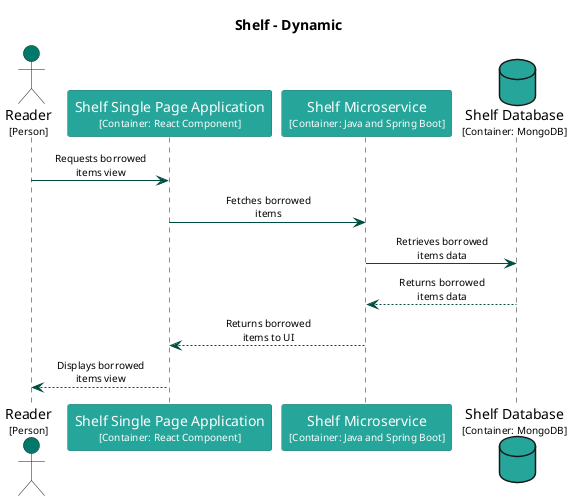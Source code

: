 @startuml
set separator none
title Shelf - Dynamic

skinparam {
  arrowFontSize 10
  defaultTextAlignment center
  wrapWidth 200
  maxMessageSize 100
}

hide stereotype

skinparam sequenceParticipant<<Reader>> {
  BackgroundColor #00796b
  FontColor #ffffff
  BorderColor #00544a
  shadowing false
}
skinparam sequenceParticipant<<Shelf.ShelfDatabase>> {
  BackgroundColor #26a69a
  FontColor #ffffff
  BorderColor #1a746b
  shadowing false
}
skinparam sequenceParticipant<<Shelf.ShelfMicroservice>> {
  BackgroundColor #26a69a
  FontColor #ffffff
  BorderColor #1a746b
  shadowing false
}
skinparam sequenceParticipant<<Shelf.ShelfSinglePageApplication>> {
  BackgroundColor #26a69a
  FontColor #ffffff
  BorderColor #1a746b
  shadowing false
}

actor "Reader\n<size:10>[Person]</size>" as Reader <<Reader>> #00796b
participant "Shelf Single Page Application\n<size:10>[Container: React Component]</size>" as Shelf.ShelfSinglePageApplication <<Shelf.ShelfSinglePageApplication>> #26a69a
participant "Shelf Microservice\n<size:10>[Container: Java and Spring Boot]</size>" as Shelf.ShelfMicroservice <<Shelf.ShelfMicroservice>> #26a69a
database "Shelf Database\n<size:10>[Container: MongoDB]</size>" as Shelf.ShelfDatabase <<Shelf.ShelfDatabase>> #26a69a
Reader -[#004d40]> Shelf.ShelfSinglePageApplication : Requests borrowed items view
Shelf.ShelfSinglePageApplication -[#004d40]> Shelf.ShelfMicroservice : Fetches borrowed items
Shelf.ShelfMicroservice -[#004d40]> Shelf.ShelfDatabase : Retrieves borrowed items data
Shelf.ShelfMicroservice <-[#004d40]- Shelf.ShelfDatabase : Returns borrowed items data
Shelf.ShelfSinglePageApplication <-[#004d40]- Shelf.ShelfMicroservice : Returns borrowed items to UI
Reader <-[#004d40]- Shelf.ShelfSinglePageApplication : Displays borrowed items view
@enduml